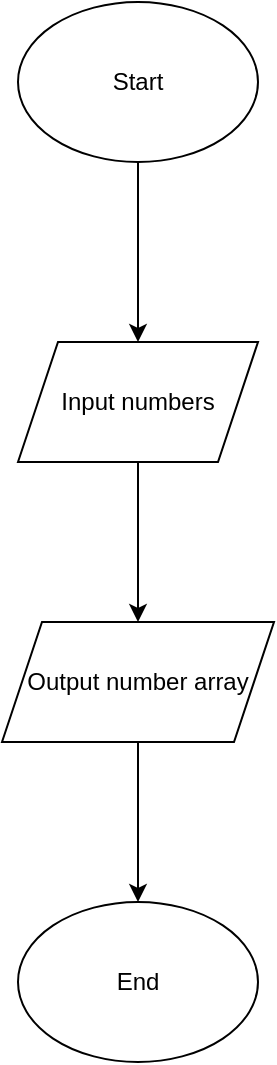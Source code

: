 <mxfile version="25.0.1">
  <diagram name="หน้า-1" id="C1iGgJwn947aqdWmiRXB">
    <mxGraphModel dx="1050" dy="530" grid="1" gridSize="10" guides="1" tooltips="1" connect="1" arrows="1" fold="1" page="1" pageScale="1" pageWidth="827" pageHeight="1169" math="0" shadow="0">
      <root>
        <mxCell id="0" />
        <mxCell id="1" parent="0" />
        <mxCell id="qJtE-nPmKyFFl_d3Mr-_-3" value="" style="edgeStyle=orthogonalEdgeStyle;rounded=0;orthogonalLoop=1;jettySize=auto;html=1;" edge="1" parent="1" source="qJtE-nPmKyFFl_d3Mr-_-1" target="qJtE-nPmKyFFl_d3Mr-_-2">
          <mxGeometry relative="1" as="geometry" />
        </mxCell>
        <mxCell id="qJtE-nPmKyFFl_d3Mr-_-1" value="Start" style="ellipse;whiteSpace=wrap;html=1;" vertex="1" parent="1">
          <mxGeometry x="354" y="10" width="120" height="80" as="geometry" />
        </mxCell>
        <mxCell id="qJtE-nPmKyFFl_d3Mr-_-5" value="" style="edgeStyle=orthogonalEdgeStyle;rounded=0;orthogonalLoop=1;jettySize=auto;html=1;" edge="1" parent="1" source="qJtE-nPmKyFFl_d3Mr-_-2" target="qJtE-nPmKyFFl_d3Mr-_-4">
          <mxGeometry relative="1" as="geometry" />
        </mxCell>
        <mxCell id="qJtE-nPmKyFFl_d3Mr-_-2" value="Input numbers" style="shape=parallelogram;perimeter=parallelogramPerimeter;whiteSpace=wrap;html=1;fixedSize=1;" vertex="1" parent="1">
          <mxGeometry x="354" y="180" width="120" height="60" as="geometry" />
        </mxCell>
        <mxCell id="qJtE-nPmKyFFl_d3Mr-_-7" value="" style="edgeStyle=orthogonalEdgeStyle;rounded=0;orthogonalLoop=1;jettySize=auto;html=1;" edge="1" parent="1" source="qJtE-nPmKyFFl_d3Mr-_-4" target="qJtE-nPmKyFFl_d3Mr-_-6">
          <mxGeometry relative="1" as="geometry" />
        </mxCell>
        <mxCell id="qJtE-nPmKyFFl_d3Mr-_-4" value="Output number array" style="shape=parallelogram;perimeter=parallelogramPerimeter;whiteSpace=wrap;html=1;fixedSize=1;" vertex="1" parent="1">
          <mxGeometry x="346" y="320" width="136" height="60" as="geometry" />
        </mxCell>
        <mxCell id="qJtE-nPmKyFFl_d3Mr-_-6" value="End" style="ellipse;whiteSpace=wrap;html=1;" vertex="1" parent="1">
          <mxGeometry x="354" y="460" width="120" height="80" as="geometry" />
        </mxCell>
      </root>
    </mxGraphModel>
  </diagram>
</mxfile>
